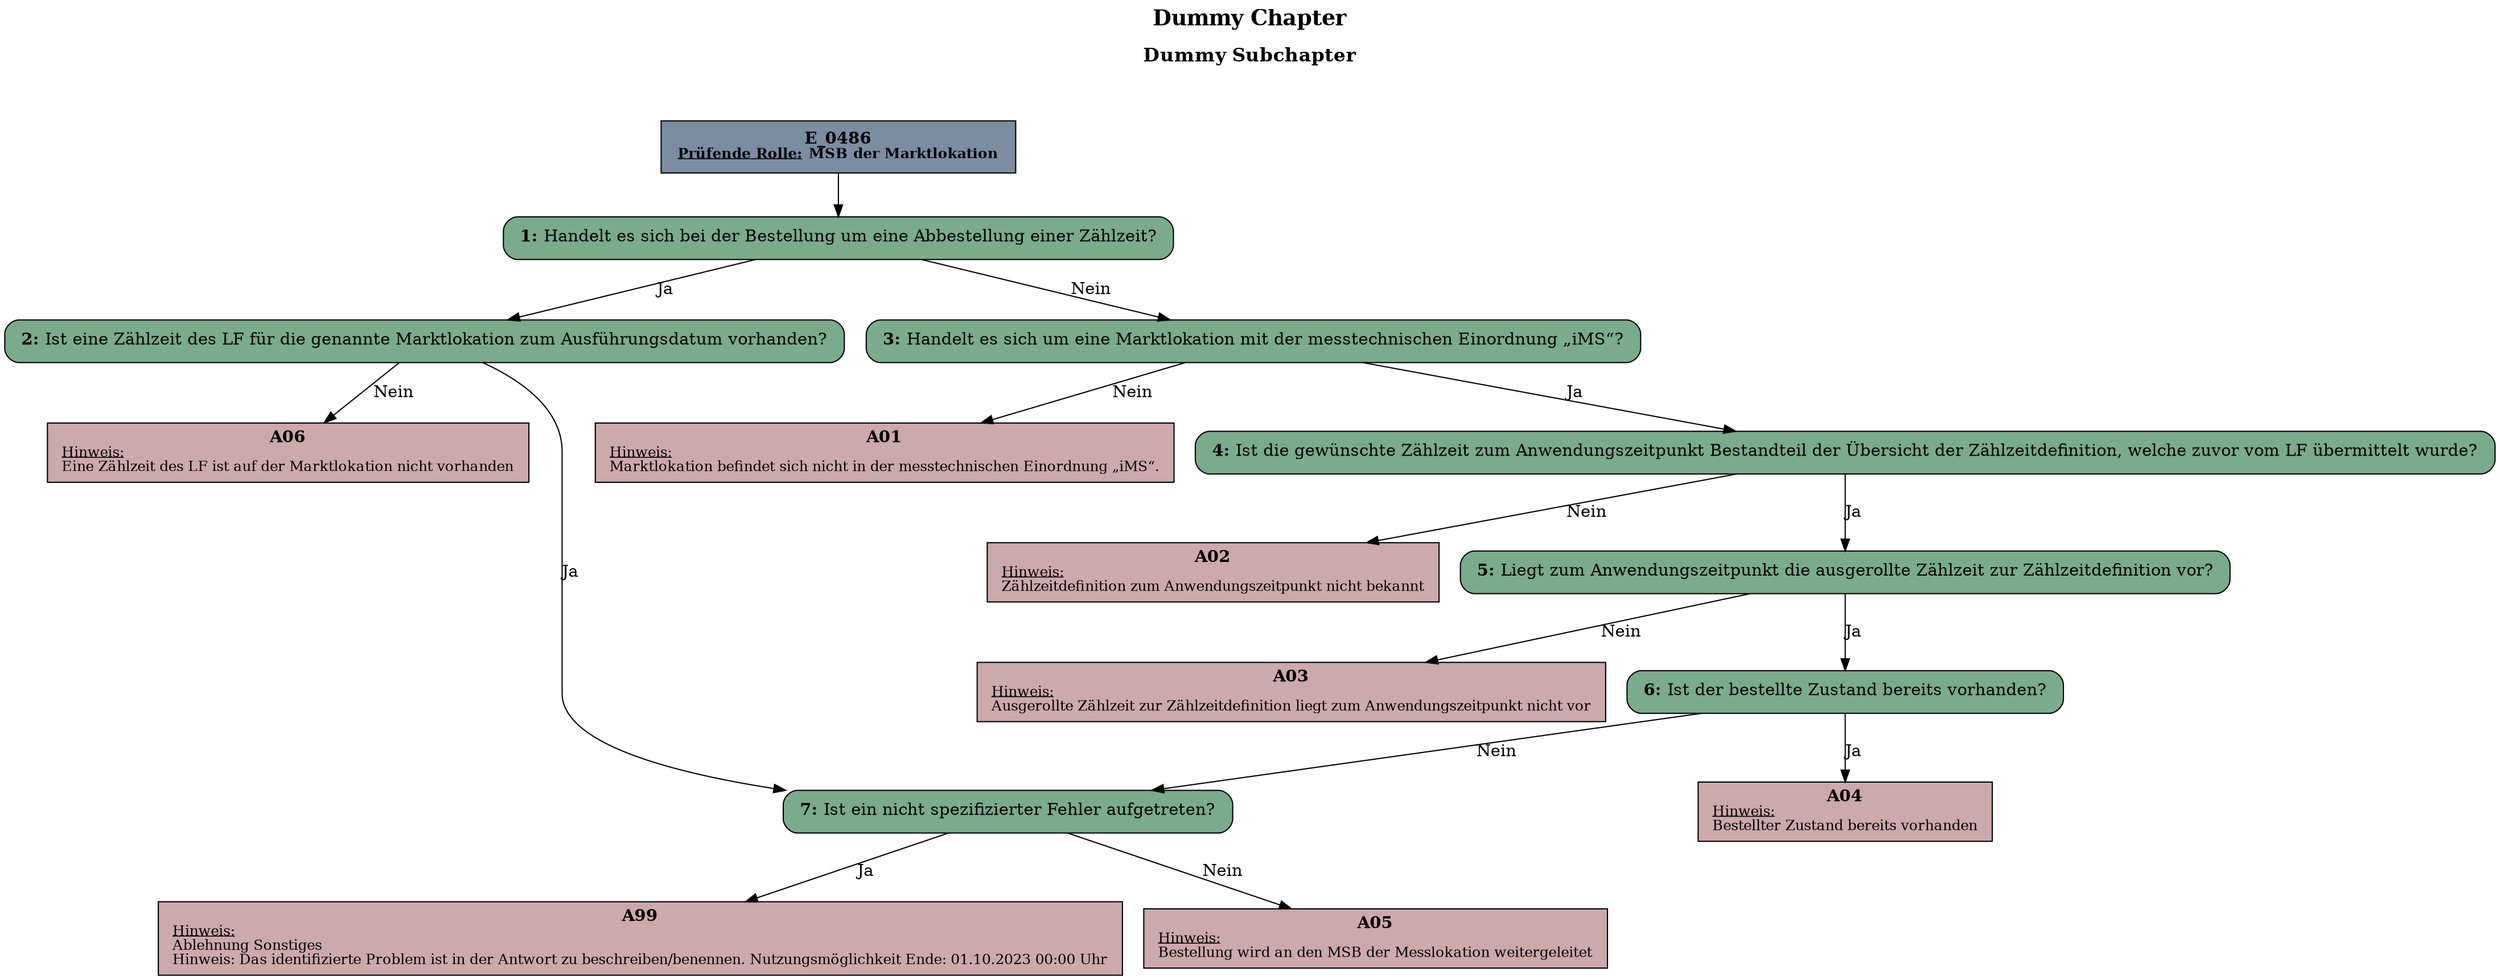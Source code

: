 digraph D {
    labelloc="t";
    label=<<B><FONT POINT-SIZE="18">Dummy Chapter</FONT></B><BR/><BR/><B><FONT POINT-SIZE="16">Dummy Subchapter</FONT></B><BR/><BR/><BR/><BR/>>;
    "Start" [margin="0.2,0.12", shape=box, style=filled, fillcolor="#7a8da1", label=<<B>E_0486</B><BR align="center"/><FONT point-size="12"><B><U>Prüfende Rolle:</U> MSB der Marktlokation</B></FONT><BR align="center"/>>];
    "1" [margin="0.2,0.12", shape=box, style="filled,rounded", fillcolor="#7aab8a", label=<<B>1: </B>Handelt es sich bei der Bestellung um eine Abbestellung einer Zählzeit?<BR align="left"/>>];
    "2" [margin="0.2,0.12", shape=box, style="filled,rounded", fillcolor="#7aab8a", label=<<B>2: </B>Ist eine Zählzeit des LF für die genannte Marktlokation zum Ausführungsdatum vorhanden?<BR align="left"/>>];
    "A06" [margin="0.17,0.08", shape=box, style=filled, fillcolor="#cca9ab", label=<<B>A06</B><BR align="center"/><FONT point-size="12"><U>Hinweis:</U><BR align="left"/>Eine Zählzeit des LF ist auf der Marktlokation nicht vorhanden<BR align="left"/></FONT>>];
    "3" [margin="0.2,0.12", shape=box, style="filled,rounded", fillcolor="#7aab8a", label=<<B>3: </B>Handelt es sich um eine Marktlokation mit der messtechnischen Einordnung „iMS“?<BR align="left"/>>];
    "A01" [margin="0.17,0.08", shape=box, style=filled, fillcolor="#cca9ab", label=<<B>A01</B><BR align="center"/><FONT point-size="12"><U>Hinweis:</U><BR align="left"/>Marktlokation befindet sich nicht in der messtechnischen Einordnung „iMS“.<BR align="left"/></FONT>>];
    "4" [margin="0.2,0.12", shape=box, style="filled,rounded", fillcolor="#7aab8a", label=<<B>4: </B>Ist die gewünschte Zählzeit zum Anwendungszeitpunkt Bestandteil der Übersicht der Zählzeitdefinition, welche zuvor vom LF übermittelt wurde?<BR align="left"/>>];
    "A02" [margin="0.17,0.08", shape=box, style=filled, fillcolor="#cca9ab", label=<<B>A02</B><BR align="center"/><FONT point-size="12"><U>Hinweis:</U><BR align="left"/>Zählzeitdefinition zum Anwendungszeitpunkt nicht bekannt<BR align="left"/></FONT>>];
    "5" [margin="0.2,0.12", shape=box, style="filled,rounded", fillcolor="#7aab8a", label=<<B>5: </B>Liegt zum Anwendungszeitpunkt die ausgerollte Zählzeit zur Zählzeitdefinition vor?<BR align="left"/>>];
    "A03" [margin="0.17,0.08", shape=box, style=filled, fillcolor="#cca9ab", label=<<B>A03</B><BR align="center"/><FONT point-size="12"><U>Hinweis:</U><BR align="left"/>Ausgerollte Zählzeit zur Zählzeitdefinition liegt zum Anwendungszeitpunkt nicht vor<BR align="left"/></FONT>>];
    "6" [margin="0.2,0.12", shape=box, style="filled,rounded", fillcolor="#7aab8a", label=<<B>6: </B>Ist der bestellte Zustand bereits vorhanden?<BR align="left"/>>];
    "A04" [margin="0.17,0.08", shape=box, style=filled, fillcolor="#cca9ab", label=<<B>A04</B><BR align="center"/><FONT point-size="12"><U>Hinweis:</U><BR align="left"/>Bestellter Zustand bereits vorhanden<BR align="left"/></FONT>>];
    "7" [margin="0.2,0.12", shape=box, style="filled,rounded", fillcolor="#7aab8a", label=<<B>7: </B>Ist ein nicht spezifizierter Fehler aufgetreten?<BR align="left"/>>];
    "A99" [margin="0.17,0.08", shape=box, style=filled, fillcolor="#cca9ab", label=<<B>A99</B><BR align="center"/><FONT point-size="12"><U>Hinweis:</U><BR align="left"/>Ablehnung Sonstiges<BR align="left"/>Hinweis: Das identifizierte Problem ist in der Antwort zu beschreiben/benennen. Nutzungsmöglichkeit Ende: 01.10.2023 00:00 Uhr<BR align="left"/></FONT>>];
    "A05" [margin="0.17,0.08", shape=box, style=filled, fillcolor="#cca9ab", label=<<B>A05</B><BR align="center"/><FONT point-size="12"><U>Hinweis:</U><BR align="left"/>Bestellung wird an den MSB der Messlokation weitergeleitet<BR align="left"/></FONT>>];

    "Start" -> "1";
    "1" -> "2" [label="Ja"];
    "1" -> "3" [label="Nein"];
    "2" -> "A06" [label="Nein"];
    "2" -> "7" [label="Ja"];
    "3" -> "A01" [label="Nein"];
    "3" -> "4" [label="Ja"];
    "4" -> "A02" [label="Nein"];
    "4" -> "5" [label="Ja"];
    "5" -> "A03" [label="Nein"];
    "5" -> "6" [label="Ja"];
    "6" -> "A04" [label="Ja"];
    "6" -> "7" [label="Nein"];
    "7" -> "A99" [label="Ja"];
    "7" -> "A05" [label="Nein"];
}